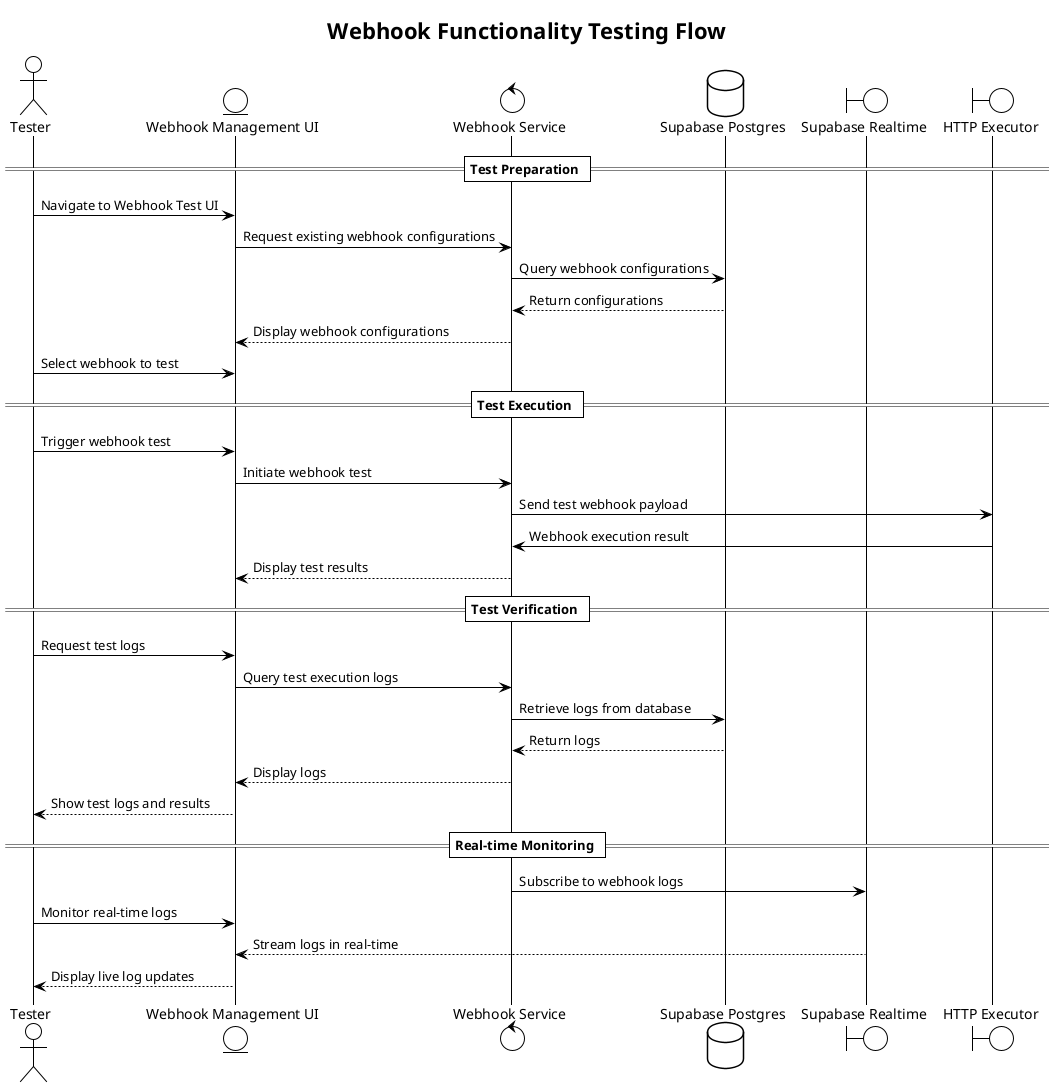@startuml
!theme plain

title Webhook Functionality Testing Flow

actor Tester
entity "Webhook Management UI" as UI
control "Webhook Service" as Service
database "Supabase Postgres" as DB
boundary "Supabase Realtime" as Realtime
boundary "HTTP Executor" as Executor

== Test Preparation ==
Tester -> UI : Navigate to Webhook Test UI
UI -> Service : Request existing webhook configurations
Service -> DB : Query webhook configurations
DB --> Service : Return configurations
Service --> UI : Display webhook configurations
Tester -> UI : Select webhook to test

== Test Execution ==
Tester -> UI : Trigger webhook test
UI -> Service : Initiate webhook test
Service -> Executor : Send test webhook payload
Executor -> Service : Webhook execution result
Service --> UI : Display test results

== Test Verification ==
Tester -> UI : Request test logs
UI -> Service : Query test execution logs
Service -> DB : Retrieve logs from database
DB --> Service : Return logs
Service --> UI : Display logs
UI --> Tester : Show test logs and results

== Real-time Monitoring ==
Service -> Realtime : Subscribe to webhook logs
Tester -> UI : Monitor real-time logs
Realtime --> UI : Stream logs in real-time
UI --> Tester : Display live log updates

@enduml